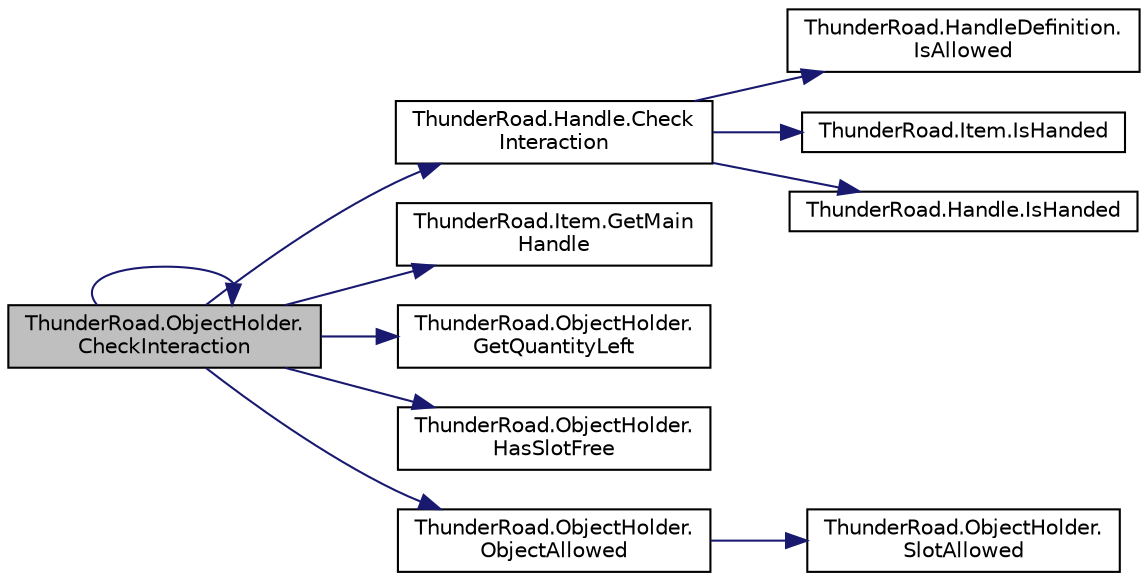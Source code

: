digraph "ThunderRoad.ObjectHolder.CheckInteraction"
{
 // LATEX_PDF_SIZE
  edge [fontname="Helvetica",fontsize="10",labelfontname="Helvetica",labelfontsize="10"];
  node [fontname="Helvetica",fontsize="10",shape=record];
  rankdir="LR";
  Node1 [label="ThunderRoad.ObjectHolder.\lCheckInteraction",height=0.2,width=0.4,color="black", fillcolor="grey75", style="filled", fontcolor="black",tooltip="Checks the interaction."];
  Node1 -> Node1 [color="midnightblue",fontsize="10",style="solid",fontname="Helvetica"];
  Node1 -> Node2 [color="midnightblue",fontsize="10",style="solid",fontname="Helvetica"];
  Node2 [label="ThunderRoad.Handle.Check\lInteraction",height=0.2,width=0.4,color="black", fillcolor="white", style="filled",URL="$class_thunder_road_1_1_handle.html#a7cfd0776b8b1b1e93c1f2d5ec68f0535",tooltip="Checks the interaction."];
  Node2 -> Node3 [color="midnightblue",fontsize="10",style="solid",fontname="Helvetica"];
  Node3 [label="ThunderRoad.HandleDefinition.\lIsAllowed",height=0.2,width=0.4,color="black", fillcolor="white", style="filled",URL="$class_thunder_road_1_1_handle_definition.html#a377fdf9672bbc0d224115730deded19e",tooltip="Determines whether the specified side is allowed."];
  Node2 -> Node4 [color="midnightblue",fontsize="10",style="solid",fontname="Helvetica"];
  Node4 [label="ThunderRoad.Item.IsHanded",height=0.2,width=0.4,color="black", fillcolor="white", style="filled",URL="$class_thunder_road_1_1_item.html#a3f6db977accd385918e6ac7b140e9872",tooltip="Determines whether the specified side is handed."];
  Node2 -> Node5 [color="midnightblue",fontsize="10",style="solid",fontname="Helvetica"];
  Node5 [label="ThunderRoad.Handle.IsHanded",height=0.2,width=0.4,color="black", fillcolor="white", style="filled",URL="$class_thunder_road_1_1_handle.html#ad64cb9ca1c1e26afc1606d729250516a",tooltip="Determines whether this instance is handed."];
  Node1 -> Node6 [color="midnightblue",fontsize="10",style="solid",fontname="Helvetica"];
  Node6 [label="ThunderRoad.Item.GetMain\lHandle",height=0.2,width=0.4,color="black", fillcolor="white", style="filled",URL="$class_thunder_road_1_1_item.html#a4c8059233a469ef8556c48b64c3c9007",tooltip="Gets the main handle."];
  Node1 -> Node7 [color="midnightblue",fontsize="10",style="solid",fontname="Helvetica"];
  Node7 [label="ThunderRoad.ObjectHolder.\lGetQuantityLeft",height=0.2,width=0.4,color="black", fillcolor="white", style="filled",URL="$class_thunder_road_1_1_object_holder.html#a6e6071466abfed91ca0659c0dcb02d57",tooltip="Gets the quantity left."];
  Node1 -> Node8 [color="midnightblue",fontsize="10",style="solid",fontname="Helvetica"];
  Node8 [label="ThunderRoad.ObjectHolder.\lHasSlotFree",height=0.2,width=0.4,color="black", fillcolor="white", style="filled",URL="$class_thunder_road_1_1_object_holder.html#af08b8074e886b6bb10a54ba31efefcdb",tooltip="Determines whether [has slot free]."];
  Node1 -> Node9 [color="midnightblue",fontsize="10",style="solid",fontname="Helvetica"];
  Node9 [label="ThunderRoad.ObjectHolder.\lObjectAllowed",height=0.2,width=0.4,color="black", fillcolor="white", style="filled",URL="$class_thunder_road_1_1_object_holder.html#a28267e00e856c3b419cc6fde91c3ffa6",tooltip="Objects the allowed."];
  Node9 -> Node10 [color="midnightblue",fontsize="10",style="solid",fontname="Helvetica"];
  Node10 [label="ThunderRoad.ObjectHolder.\lSlotAllowed",height=0.2,width=0.4,color="black", fillcolor="white", style="filled",URL="$class_thunder_road_1_1_object_holder.html#ac5325e3cad93a97c2d89f2625cbd89dc",tooltip="Slots the allowed."];
}
